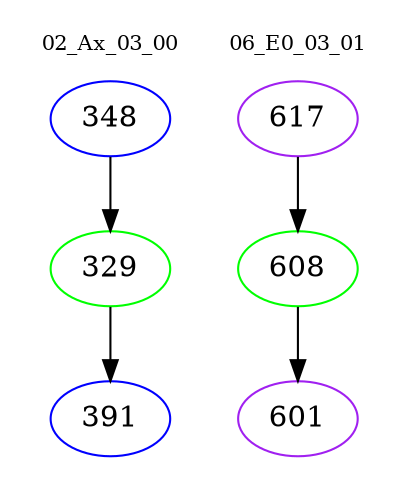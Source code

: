 digraph{
subgraph cluster_0 {
color = white
label = "02_Ax_03_00";
fontsize=10;
T0_348 [label="348", color="blue"]
T0_348 -> T0_329 [color="black"]
T0_329 [label="329", color="green"]
T0_329 -> T0_391 [color="black"]
T0_391 [label="391", color="blue"]
}
subgraph cluster_1 {
color = white
label = "06_E0_03_01";
fontsize=10;
T1_617 [label="617", color="purple"]
T1_617 -> T1_608 [color="black"]
T1_608 [label="608", color="green"]
T1_608 -> T1_601 [color="black"]
T1_601 [label="601", color="purple"]
}
}
